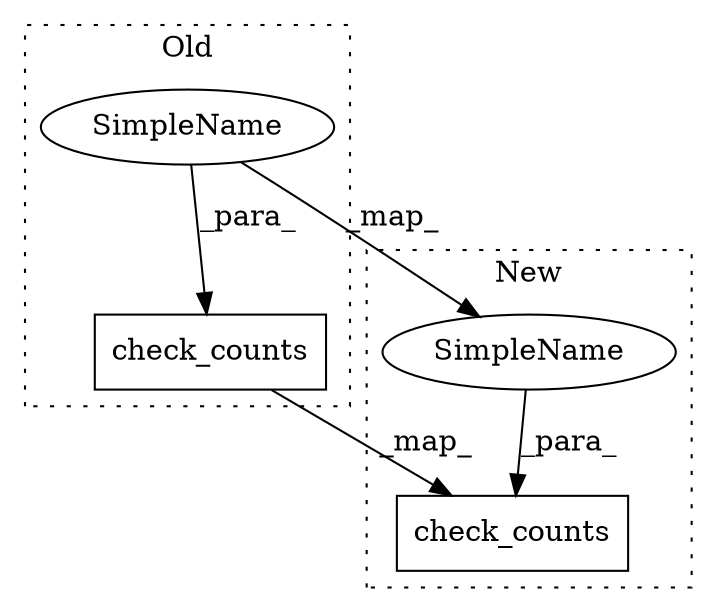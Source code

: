 digraph G {
subgraph cluster0 {
1 [label="check_counts" a="32" s="26370,26391" l="13,1" shape="box"];
4 [label="SimpleName" a="42" s="26291" l="8" shape="ellipse"];
label = "Old";
style="dotted";
}
subgraph cluster1 {
2 [label="check_counts" a="32" s="26630,26651" l="13,1" shape="box"];
3 [label="SimpleName" a="42" s="26549" l="8" shape="ellipse"];
label = "New";
style="dotted";
}
1 -> 2 [label="_map_"];
3 -> 2 [label="_para_"];
4 -> 1 [label="_para_"];
4 -> 3 [label="_map_"];
}